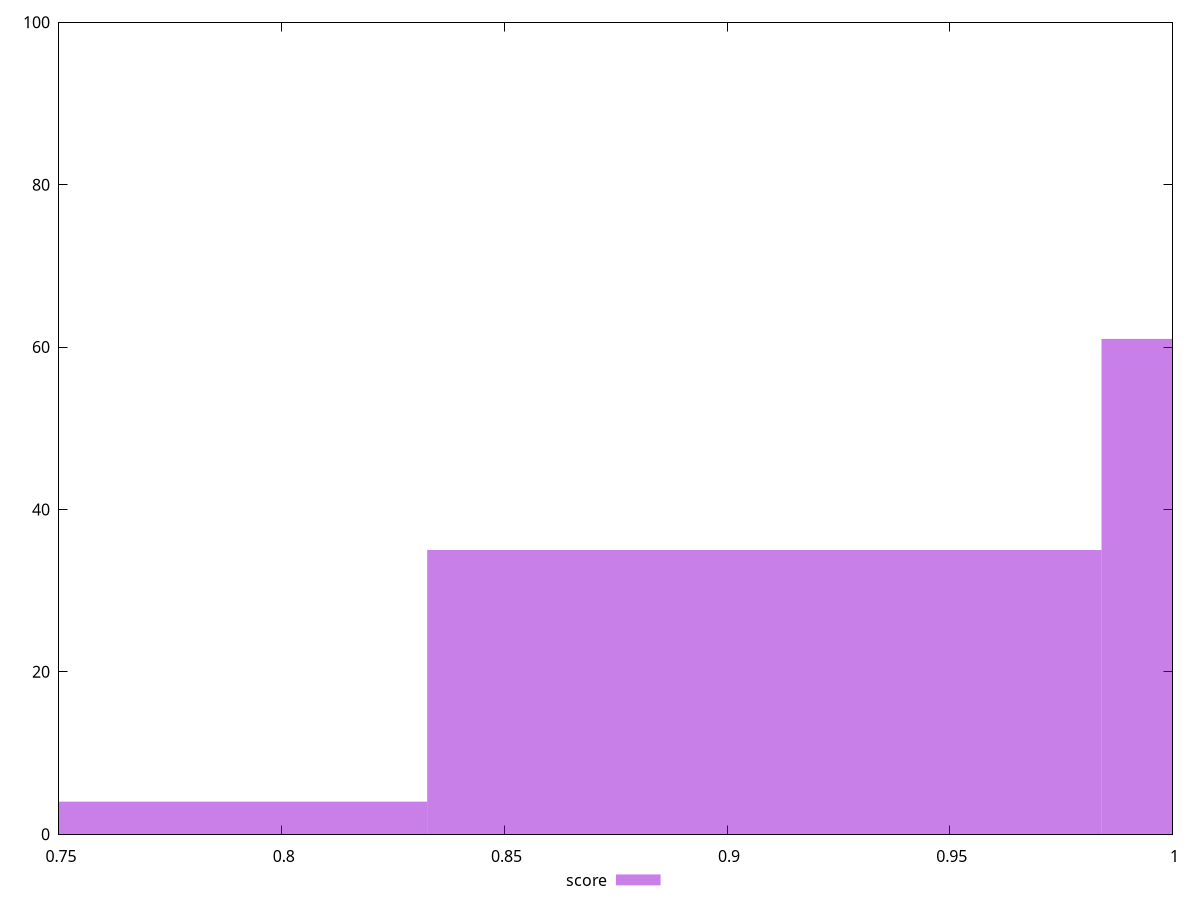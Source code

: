 reset

$score <<EOF
0.9083601667721873 35
1.0597535279008852 61
0.7569668056434895 4
EOF

set key outside below
set boxwidth 0.1513933611286979
set xrange [0.75:1]
set yrange [0:100]
set trange [0:100]
set style fill transparent solid 0.5 noborder
set terminal svg size 640, 490 enhanced background rgb 'white'
set output "report_00025_2021-02-22T21:38:55.199Z/unminified-javascript/samples/pages+cached+noadtech+nomedia+nocss/score/histogram.svg"

plot $score title "score" with boxes

reset
